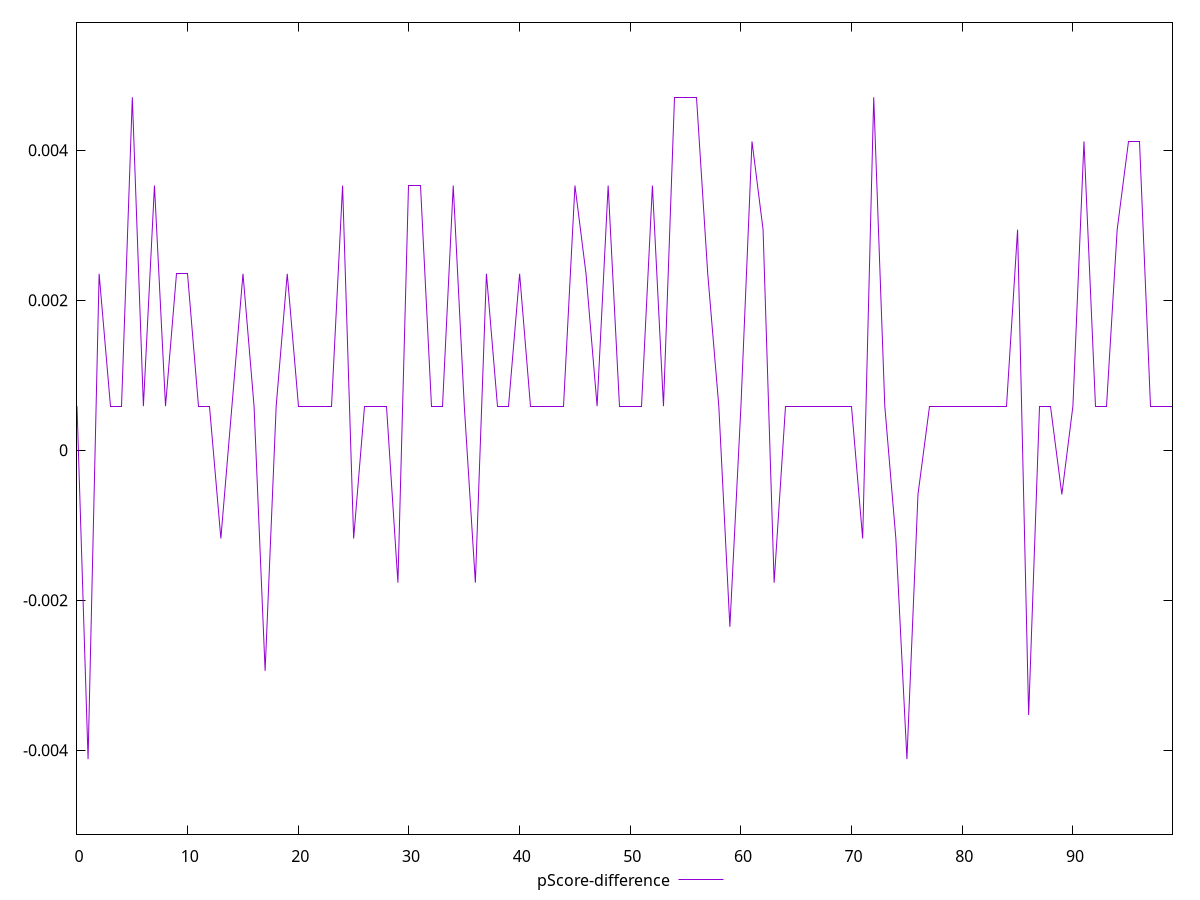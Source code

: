 reset

$pScoreDifference <<EOF
0 0.0005882352941176117
1 -0.004117647058823559
2 0.0023529411764705577
3 0.0005882352941176117
4 0.0005882352941176117
5 0.004705882352941115
6 0.0005882352941176117
7 0.0035294117647058365
8 0.0005882352941176117
9 0.0023529411764705577
10 0.0023529411764705577
11 0.0005882352941176117
12 0.0005882352941176117
13 -0.0011764705882352788
14 0.0005882352941176117
15 0.0023529411764705577
16 0.0005882352941176117
17 -0.002941176470588225
18 0.0005882352941176117
19 0.0023529411764705577
20 0.0005882352941176117
21 0.0005882352941176117
22 0.0005882352941176117
23 0.0005882352941176117
24 0.0035294117647058365
25 -0.0011764705882352788
26 0.0005882352941176117
27 0.0005882352941176117
28 0.0005882352941176117
29 -0.001764705882352946
30 0.0035294117647058365
31 0.0035294117647058365
32 0.0005882352941176117
33 0.0005882352941176117
34 0.0035294117647058365
35 0.0005882352941176117
36 -0.0017647058823530015
37 0.0023529411764705577
38 0.0005882352941176117
39 0.0005882352941176117
40 0.0023529411764705577
41 0.0005882352941176117
42 0.0005882352941176117
43 0.0005882352941176117
44 0.0005882352941176117
45 0.0035294117647058365
46 0.0023529411764705577
47 0.0005882352941176117
48 0.0035294117647058365
49 0.0005882352941176117
50 0.0005882352941176117
51 0.0005882352941176117
52 0.0035294117647058365
53 0.0005882352941176117
54 0.004705882352941115
55 0.004705882352941115
56 0.004705882352941115
57 0.0023529411764705577
58 0.0005882352941176117
59 -0.002352941176470613
60 0.0005882352941176117
61 0.004117647058823504
62 0.002941176470588225
63 -0.0017647058823530015
64 0.0005882352941176117
65 0.0005882352941176117
66 0.0005882352941176117
67 0.0005882352941176117
68 0.0005882352941176117
69 0.0005882352941176117
70 0.0005882352941176117
71 -0.0011764705882352788
72 0.004705882352941115
73 0.0005882352941176117
74 -0.0011764705882352788
75 -0.004117647058823559
76 -0.0005882352941176117
77 0.0005882352941176117
78 0.0005882352941176117
79 0.0005882352941176117
80 0.0005882352941176117
81 0.0005882352941176117
82 0.0005882352941176117
83 0.0005882352941176117
84 0.0005882352941176117
85 0.0029411764705882804
86 -0.0035294117647058365
87 0.0005882352941176117
88 0.0005882352941176117
89 -0.0005882352941176117
90 0.0005882352941176117
91 0.004117647058823504
92 0.0005882352941176117
93 0.0005882352941176117
94 0.002941176470588225
95 0.004117647058823504
96 0.004117647058823504
97 0.0005882352941176117
98 0.0005882352941176117
99 0.0005882352941176117
EOF

set key outside below
set xrange [0:99]
set yrange [-0.005117647058823559:0.005705882352941115]
set trange [-0.005117647058823559:0.005705882352941115]
set terminal svg size 640, 500 enhanced background rgb 'white'
set output "report_00018_2021-02-10T15-25-16.877Z/uses-text-compression/samples/pages+cached+noadtech/pScore-difference/values.svg"

plot $pScoreDifference title "pScore-difference" with line

reset

